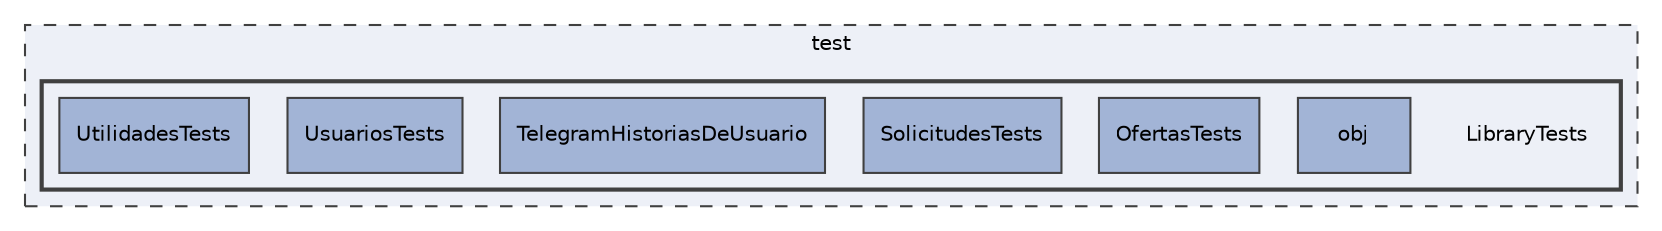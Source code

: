 digraph "/mnt/c/Users/Bastet/Projects/WinProgramacion2/pii_2022_2_equipo_21/test/LibraryTests"
{
 // INTERACTIVE_SVG=YES
 // LATEX_PDF_SIZE
  edge [fontname="Helvetica",fontsize="10",labelfontname="Helvetica",labelfontsize="10"];
  node [fontname="Helvetica",fontsize="10",shape=record];
  compound=true
  subgraph clusterdir_13e138d54eb8818da29c3992edef070a {
    graph [ bgcolor="#edf0f7", pencolor="grey25", style="filled,dashed,", label="test", fontname="Helvetica", fontsize="10", URL="dir_13e138d54eb8818da29c3992edef070a.html"]
  subgraph clusterdir_6c8e1213d96547949c4ad1dee757a549 {
    graph [ bgcolor="#edf0f7", pencolor="grey25", style="filled,bold,", label="", fontname="Helvetica", fontsize="10", URL="dir_6c8e1213d96547949c4ad1dee757a549.html"]
    dir_6c8e1213d96547949c4ad1dee757a549 [shape=plaintext, label="LibraryTests"];
  dir_0567e4b2e116c46e2bf644a8aa059564 [shape=box, label="obj", style="filled,", fillcolor="#a2b4d6", color="grey25", URL="dir_0567e4b2e116c46e2bf644a8aa059564.html"];
  dir_1001a3c9be842bd661f9b1d1313b4adb [shape=box, label="OfertasTests", style="filled,", fillcolor="#a2b4d6", color="grey25", URL="dir_1001a3c9be842bd661f9b1d1313b4adb.html"];
  dir_72b8be25a0e6d75d1289e692858858c2 [shape=box, label="SolicitudesTests", style="filled,", fillcolor="#a2b4d6", color="grey25", URL="dir_72b8be25a0e6d75d1289e692858858c2.html"];
  dir_2d2fb486ff654fad6c9d5c7a9a94b333 [shape=box, label="TelegramHistoriasDeUsuario", style="filled,", fillcolor="#a2b4d6", color="grey25", URL="dir_2d2fb486ff654fad6c9d5c7a9a94b333.html"];
  dir_b3de761e183c14bb880d49ffdbd4e451 [shape=box, label="UsuariosTests", style="filled,", fillcolor="#a2b4d6", color="grey25", URL="dir_b3de761e183c14bb880d49ffdbd4e451.html"];
  dir_4d6ff3f392fbe4f4eb63d4645ed90cd1 [shape=box, label="UtilidadesTests", style="filled,", fillcolor="#a2b4d6", color="grey25", URL="dir_4d6ff3f392fbe4f4eb63d4645ed90cd1.html"];
  }
  }
}
